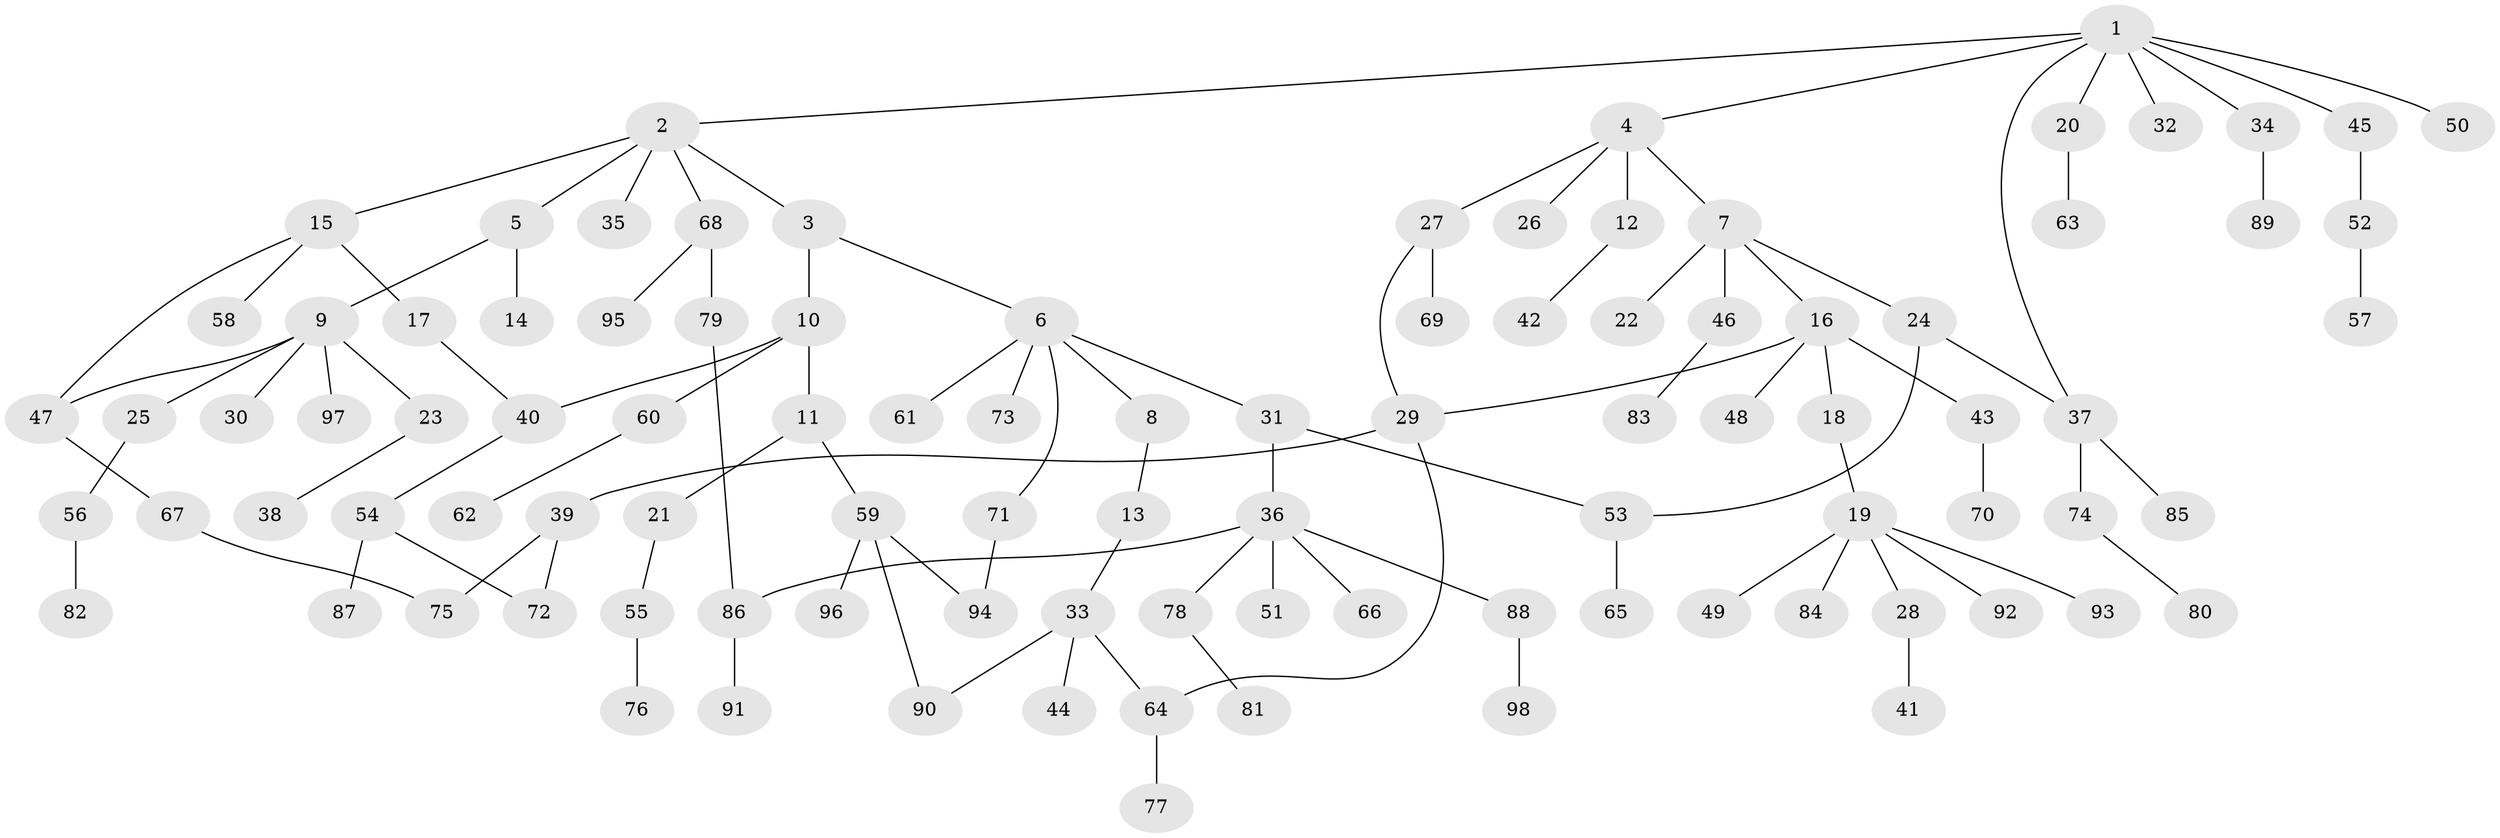 // Generated by graph-tools (version 1.1) at 2025/25/03/09/25 03:25:33]
// undirected, 98 vertices, 108 edges
graph export_dot {
graph [start="1"]
  node [color=gray90,style=filled];
  1;
  2;
  3;
  4;
  5;
  6;
  7;
  8;
  9;
  10;
  11;
  12;
  13;
  14;
  15;
  16;
  17;
  18;
  19;
  20;
  21;
  22;
  23;
  24;
  25;
  26;
  27;
  28;
  29;
  30;
  31;
  32;
  33;
  34;
  35;
  36;
  37;
  38;
  39;
  40;
  41;
  42;
  43;
  44;
  45;
  46;
  47;
  48;
  49;
  50;
  51;
  52;
  53;
  54;
  55;
  56;
  57;
  58;
  59;
  60;
  61;
  62;
  63;
  64;
  65;
  66;
  67;
  68;
  69;
  70;
  71;
  72;
  73;
  74;
  75;
  76;
  77;
  78;
  79;
  80;
  81;
  82;
  83;
  84;
  85;
  86;
  87;
  88;
  89;
  90;
  91;
  92;
  93;
  94;
  95;
  96;
  97;
  98;
  1 -- 2;
  1 -- 4;
  1 -- 20;
  1 -- 32;
  1 -- 34;
  1 -- 45;
  1 -- 50;
  1 -- 37;
  2 -- 3;
  2 -- 5;
  2 -- 15;
  2 -- 35;
  2 -- 68;
  3 -- 6;
  3 -- 10;
  4 -- 7;
  4 -- 12;
  4 -- 26;
  4 -- 27;
  5 -- 9;
  5 -- 14;
  6 -- 8;
  6 -- 31;
  6 -- 61;
  6 -- 71;
  6 -- 73;
  7 -- 16;
  7 -- 22;
  7 -- 24;
  7 -- 46;
  8 -- 13;
  9 -- 23;
  9 -- 25;
  9 -- 30;
  9 -- 97;
  9 -- 47;
  10 -- 11;
  10 -- 40;
  10 -- 60;
  11 -- 21;
  11 -- 59;
  12 -- 42;
  13 -- 33;
  15 -- 17;
  15 -- 47;
  15 -- 58;
  16 -- 18;
  16 -- 29;
  16 -- 43;
  16 -- 48;
  17 -- 40;
  18 -- 19;
  19 -- 28;
  19 -- 49;
  19 -- 84;
  19 -- 92;
  19 -- 93;
  20 -- 63;
  21 -- 55;
  23 -- 38;
  24 -- 37;
  24 -- 53;
  25 -- 56;
  27 -- 69;
  27 -- 29;
  28 -- 41;
  29 -- 39;
  29 -- 64;
  31 -- 36;
  31 -- 53;
  33 -- 44;
  33 -- 64;
  33 -- 90;
  34 -- 89;
  36 -- 51;
  36 -- 66;
  36 -- 78;
  36 -- 88;
  36 -- 86;
  37 -- 74;
  37 -- 85;
  39 -- 72;
  39 -- 75;
  40 -- 54;
  43 -- 70;
  45 -- 52;
  46 -- 83;
  47 -- 67;
  52 -- 57;
  53 -- 65;
  54 -- 87;
  54 -- 72;
  55 -- 76;
  56 -- 82;
  59 -- 90;
  59 -- 94;
  59 -- 96;
  60 -- 62;
  64 -- 77;
  67 -- 75;
  68 -- 79;
  68 -- 95;
  71 -- 94;
  74 -- 80;
  78 -- 81;
  79 -- 86;
  86 -- 91;
  88 -- 98;
}
